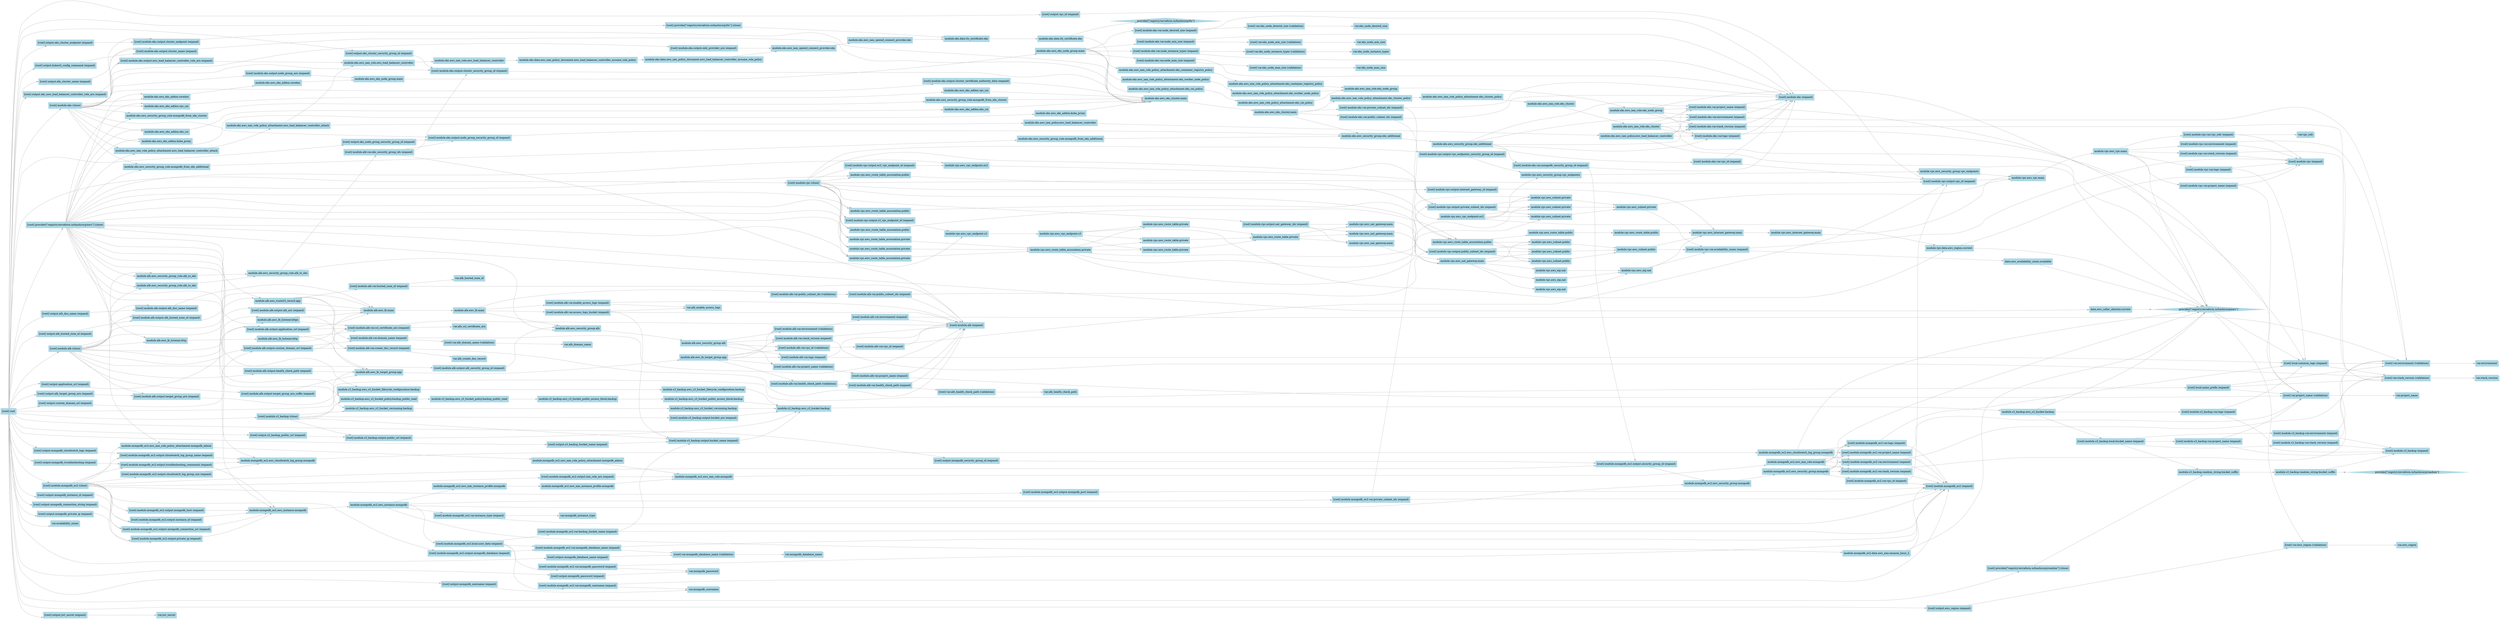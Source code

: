 digraph {
    rankdir = "LR";
    node [shape = "box", style = "filled", color = "lightblue"];
    edge [color = "darkgray"];
	compound = "true"
	newrank = "true"
	subgraph "root" {
		"[root] data.aws_availability_zones.available (expand)" [label = "data.aws_availability_zones.available", shape = "box"]
		"[root] data.aws_caller_identity.current (expand)" [label = "data.aws_caller_identity.current", shape = "box"]
		"[root] module.alb.aws_lb.main" [label = "module.alb.aws_lb.main", shape = "box"]
		"[root] module.alb.aws_lb.main (expand)" [label = "module.alb.aws_lb.main", shape = "box"]
		"[root] module.alb.aws_lb_listener.http" [label = "module.alb.aws_lb_listener.http", shape = "box"]
		"[root] module.alb.aws_lb_listener.http (expand)" [label = "module.alb.aws_lb_listener.http", shape = "box"]
		"[root] module.alb.aws_lb_listener.https (expand)" [label = "module.alb.aws_lb_listener.https", shape = "box"]
		"[root] module.alb.aws_lb_target_group.app" [label = "module.alb.aws_lb_target_group.app", shape = "box"]
		"[root] module.alb.aws_lb_target_group.app (expand)" [label = "module.alb.aws_lb_target_group.app", shape = "box"]
		"[root] module.alb.aws_route53_record.app (expand)" [label = "module.alb.aws_route53_record.app", shape = "box"]
		"[root] module.alb.aws_security_group.alb" [label = "module.alb.aws_security_group.alb", shape = "box"]
		"[root] module.alb.aws_security_group.alb (expand)" [label = "module.alb.aws_security_group.alb", shape = "box"]
		"[root] module.alb.aws_security_group_rule.alb_to_eks (expand)" [label = "module.alb.aws_security_group_rule.alb_to_eks", shape = "box"]
		"[root] module.alb.aws_security_group_rule.alb_to_eks[0]" [label = "module.alb.aws_security_group_rule.alb_to_eks", shape = "box"]
		"[root] module.alb.aws_security_group_rule.alb_to_eks[1]" [label = "module.alb.aws_security_group_rule.alb_to_eks", shape = "box"]
		"[root] module.eks.aws_eks_addon.coredns" [label = "module.eks.aws_eks_addon.coredns", shape = "box"]
		"[root] module.eks.aws_eks_addon.coredns (expand)" [label = "module.eks.aws_eks_addon.coredns", shape = "box"]
		"[root] module.eks.aws_eks_addon.ebs_csi" [label = "module.eks.aws_eks_addon.ebs_csi", shape = "box"]
		"[root] module.eks.aws_eks_addon.ebs_csi (expand)" [label = "module.eks.aws_eks_addon.ebs_csi", shape = "box"]
		"[root] module.eks.aws_eks_addon.kube_proxy" [label = "module.eks.aws_eks_addon.kube_proxy", shape = "box"]
		"[root] module.eks.aws_eks_addon.kube_proxy (expand)" [label = "module.eks.aws_eks_addon.kube_proxy", shape = "box"]
		"[root] module.eks.aws_eks_addon.vpc_cni" [label = "module.eks.aws_eks_addon.vpc_cni", shape = "box"]
		"[root] module.eks.aws_eks_addon.vpc_cni (expand)" [label = "module.eks.aws_eks_addon.vpc_cni", shape = "box"]
		"[root] module.eks.aws_eks_cluster.main" [label = "module.eks.aws_eks_cluster.main", shape = "box"]
		"[root] module.eks.aws_eks_cluster.main (expand)" [label = "module.eks.aws_eks_cluster.main", shape = "box"]
		"[root] module.eks.aws_eks_node_group.main" [label = "module.eks.aws_eks_node_group.main", shape = "box"]
		"[root] module.eks.aws_eks_node_group.main (expand)" [label = "module.eks.aws_eks_node_group.main", shape = "box"]
		"[root] module.eks.aws_iam_openid_connect_provider.eks" [label = "module.eks.aws_iam_openid_connect_provider.eks", shape = "box"]
		"[root] module.eks.aws_iam_openid_connect_provider.eks (expand)" [label = "module.eks.aws_iam_openid_connect_provider.eks", shape = "box"]
		"[root] module.eks.aws_iam_policy.aws_load_balancer_controller" [label = "module.eks.aws_iam_policy.aws_load_balancer_controller", shape = "box"]
		"[root] module.eks.aws_iam_policy.aws_load_balancer_controller (expand)" [label = "module.eks.aws_iam_policy.aws_load_balancer_controller", shape = "box"]
		"[root] module.eks.aws_iam_role.aws_load_balancer_controller" [label = "module.eks.aws_iam_role.aws_load_balancer_controller", shape = "box"]
		"[root] module.eks.aws_iam_role.aws_load_balancer_controller (expand)" [label = "module.eks.aws_iam_role.aws_load_balancer_controller", shape = "box"]
		"[root] module.eks.aws_iam_role.eks_cluster" [label = "module.eks.aws_iam_role.eks_cluster", shape = "box"]
		"[root] module.eks.aws_iam_role.eks_cluster (expand)" [label = "module.eks.aws_iam_role.eks_cluster", shape = "box"]
		"[root] module.eks.aws_iam_role.eks_node_group" [label = "module.eks.aws_iam_role.eks_node_group", shape = "box"]
		"[root] module.eks.aws_iam_role.eks_node_group (expand)" [label = "module.eks.aws_iam_role.eks_node_group", shape = "box"]
		"[root] module.eks.aws_iam_role_policy_attachment.aws_load_balancer_controller_attach" [label = "module.eks.aws_iam_role_policy_attachment.aws_load_balancer_controller_attach", shape = "box"]
		"[root] module.eks.aws_iam_role_policy_attachment.aws_load_balancer_controller_attach (expand)" [label = "module.eks.aws_iam_role_policy_attachment.aws_load_balancer_controller_attach", shape = "box"]
		"[root] module.eks.aws_iam_role_policy_attachment.eks_cluster_policy" [label = "module.eks.aws_iam_role_policy_attachment.eks_cluster_policy", shape = "box"]
		"[root] module.eks.aws_iam_role_policy_attachment.eks_cluster_policy (expand)" [label = "module.eks.aws_iam_role_policy_attachment.eks_cluster_policy", shape = "box"]
		"[root] module.eks.aws_iam_role_policy_attachment.eks_cni_policy" [label = "module.eks.aws_iam_role_policy_attachment.eks_cni_policy", shape = "box"]
		"[root] module.eks.aws_iam_role_policy_attachment.eks_cni_policy (expand)" [label = "module.eks.aws_iam_role_policy_attachment.eks_cni_policy", shape = "box"]
		"[root] module.eks.aws_iam_role_policy_attachment.eks_container_registry_policy" [label = "module.eks.aws_iam_role_policy_attachment.eks_container_registry_policy", shape = "box"]
		"[root] module.eks.aws_iam_role_policy_attachment.eks_container_registry_policy (expand)" [label = "module.eks.aws_iam_role_policy_attachment.eks_container_registry_policy", shape = "box"]
		"[root] module.eks.aws_iam_role_policy_attachment.eks_worker_node_policy" [label = "module.eks.aws_iam_role_policy_attachment.eks_worker_node_policy", shape = "box"]
		"[root] module.eks.aws_iam_role_policy_attachment.eks_worker_node_policy (expand)" [label = "module.eks.aws_iam_role_policy_attachment.eks_worker_node_policy", shape = "box"]
		"[root] module.eks.aws_security_group.eks_additional" [label = "module.eks.aws_security_group.eks_additional", shape = "box"]
		"[root] module.eks.aws_security_group.eks_additional (expand)" [label = "module.eks.aws_security_group.eks_additional", shape = "box"]
		"[root] module.eks.aws_security_group_rule.mongodb_from_eks_additional" [label = "module.eks.aws_security_group_rule.mongodb_from_eks_additional", shape = "box"]
		"[root] module.eks.aws_security_group_rule.mongodb_from_eks_additional (expand)" [label = "module.eks.aws_security_group_rule.mongodb_from_eks_additional", shape = "box"]
		"[root] module.eks.aws_security_group_rule.mongodb_from_eks_cluster" [label = "module.eks.aws_security_group_rule.mongodb_from_eks_cluster", shape = "box"]
		"[root] module.eks.aws_security_group_rule.mongodb_from_eks_cluster (expand)" [label = "module.eks.aws_security_group_rule.mongodb_from_eks_cluster", shape = "box"]
		"[root] module.eks.data.aws_iam_policy_document.aws_load_balancer_controller_assume_role_policy" [label = "module.eks.data.aws_iam_policy_document.aws_load_balancer_controller_assume_role_policy", shape = "box"]
		"[root] module.eks.data.aws_iam_policy_document.aws_load_balancer_controller_assume_role_policy (expand)" [label = "module.eks.data.aws_iam_policy_document.aws_load_balancer_controller_assume_role_policy", shape = "box"]
		"[root] module.eks.data.tls_certificate.eks" [label = "module.eks.data.tls_certificate.eks", shape = "box"]
		"[root] module.eks.data.tls_certificate.eks (expand)" [label = "module.eks.data.tls_certificate.eks", shape = "box"]
		"[root] module.mongodb_ec2.aws_cloudwatch_log_group.mongodb" [label = "module.mongodb_ec2.aws_cloudwatch_log_group.mongodb", shape = "box"]
		"[root] module.mongodb_ec2.aws_cloudwatch_log_group.mongodb (expand)" [label = "module.mongodb_ec2.aws_cloudwatch_log_group.mongodb", shape = "box"]
		"[root] module.mongodb_ec2.aws_iam_instance_profile.mongodb" [label = "module.mongodb_ec2.aws_iam_instance_profile.mongodb", shape = "box"]
		"[root] module.mongodb_ec2.aws_iam_instance_profile.mongodb (expand)" [label = "module.mongodb_ec2.aws_iam_instance_profile.mongodb", shape = "box"]
		"[root] module.mongodb_ec2.aws_iam_role.mongodb" [label = "module.mongodb_ec2.aws_iam_role.mongodb", shape = "box"]
		"[root] module.mongodb_ec2.aws_iam_role.mongodb (expand)" [label = "module.mongodb_ec2.aws_iam_role.mongodb", shape = "box"]
		"[root] module.mongodb_ec2.aws_iam_role_policy_attachment.mongodb_admin" [label = "module.mongodb_ec2.aws_iam_role_policy_attachment.mongodb_admin", shape = "box"]
		"[root] module.mongodb_ec2.aws_iam_role_policy_attachment.mongodb_admin (expand)" [label = "module.mongodb_ec2.aws_iam_role_policy_attachment.mongodb_admin", shape = "box"]
		"[root] module.mongodb_ec2.aws_instance.mongodb" [label = "module.mongodb_ec2.aws_instance.mongodb", shape = "box"]
		"[root] module.mongodb_ec2.aws_instance.mongodb (expand)" [label = "module.mongodb_ec2.aws_instance.mongodb", shape = "box"]
		"[root] module.mongodb_ec2.aws_security_group.mongodb" [label = "module.mongodb_ec2.aws_security_group.mongodb", shape = "box"]
		"[root] module.mongodb_ec2.aws_security_group.mongodb (expand)" [label = "module.mongodb_ec2.aws_security_group.mongodb", shape = "box"]
		"[root] module.mongodb_ec2.data.aws_ami.amazon_linux_2 (expand)" [label = "module.mongodb_ec2.data.aws_ami.amazon_linux_2", shape = "box"]
		"[root] module.s3_backup.aws_s3_bucket.backup" [label = "module.s3_backup.aws_s3_bucket.backup", shape = "box"]
		"[root] module.s3_backup.aws_s3_bucket.backup (expand)" [label = "module.s3_backup.aws_s3_bucket.backup", shape = "box"]
		"[root] module.s3_backup.aws_s3_bucket_lifecycle_configuration.backup" [label = "module.s3_backup.aws_s3_bucket_lifecycle_configuration.backup", shape = "box"]
		"[root] module.s3_backup.aws_s3_bucket_lifecycle_configuration.backup (expand)" [label = "module.s3_backup.aws_s3_bucket_lifecycle_configuration.backup", shape = "box"]
		"[root] module.s3_backup.aws_s3_bucket_policy.backup_public_read" [label = "module.s3_backup.aws_s3_bucket_policy.backup_public_read", shape = "box"]
		"[root] module.s3_backup.aws_s3_bucket_policy.backup_public_read (expand)" [label = "module.s3_backup.aws_s3_bucket_policy.backup_public_read", shape = "box"]
		"[root] module.s3_backup.aws_s3_bucket_public_access_block.backup" [label = "module.s3_backup.aws_s3_bucket_public_access_block.backup", shape = "box"]
		"[root] module.s3_backup.aws_s3_bucket_public_access_block.backup (expand)" [label = "module.s3_backup.aws_s3_bucket_public_access_block.backup", shape = "box"]
		"[root] module.s3_backup.aws_s3_bucket_versioning.backup" [label = "module.s3_backup.aws_s3_bucket_versioning.backup", shape = "box"]
		"[root] module.s3_backup.aws_s3_bucket_versioning.backup (expand)" [label = "module.s3_backup.aws_s3_bucket_versioning.backup", shape = "box"]
		"[root] module.s3_backup.random_string.bucket_suffix" [label = "module.s3_backup.random_string.bucket_suffix", shape = "box"]
		"[root] module.s3_backup.random_string.bucket_suffix (expand)" [label = "module.s3_backup.random_string.bucket_suffix", shape = "box"]
		"[root] module.vpc.aws_eip.nat (expand)" [label = "module.vpc.aws_eip.nat", shape = "box"]
		"[root] module.vpc.aws_eip.nat[0]" [label = "module.vpc.aws_eip.nat", shape = "box"]
		"[root] module.vpc.aws_eip.nat[1]" [label = "module.vpc.aws_eip.nat", shape = "box"]
		"[root] module.vpc.aws_eip.nat[2]" [label = "module.vpc.aws_eip.nat", shape = "box"]
		"[root] module.vpc.aws_internet_gateway.main" [label = "module.vpc.aws_internet_gateway.main", shape = "box"]
		"[root] module.vpc.aws_internet_gateway.main (expand)" [label = "module.vpc.aws_internet_gateway.main", shape = "box"]
		"[root] module.vpc.aws_nat_gateway.main (expand)" [label = "module.vpc.aws_nat_gateway.main", shape = "box"]
		"[root] module.vpc.aws_nat_gateway.main[0]" [label = "module.vpc.aws_nat_gateway.main", shape = "box"]
		"[root] module.vpc.aws_nat_gateway.main[1]" [label = "module.vpc.aws_nat_gateway.main", shape = "box"]
		"[root] module.vpc.aws_nat_gateway.main[2]" [label = "module.vpc.aws_nat_gateway.main", shape = "box"]
		"[root] module.vpc.aws_route_table.private (expand)" [label = "module.vpc.aws_route_table.private", shape = "box"]
		"[root] module.vpc.aws_route_table.private[0]" [label = "module.vpc.aws_route_table.private", shape = "box"]
		"[root] module.vpc.aws_route_table.private[1]" [label = "module.vpc.aws_route_table.private", shape = "box"]
		"[root] module.vpc.aws_route_table.private[2]" [label = "module.vpc.aws_route_table.private", shape = "box"]
		"[root] module.vpc.aws_route_table.public" [label = "module.vpc.aws_route_table.public", shape = "box"]
		"[root] module.vpc.aws_route_table.public (expand)" [label = "module.vpc.aws_route_table.public", shape = "box"]
		"[root] module.vpc.aws_route_table_association.private (expand)" [label = "module.vpc.aws_route_table_association.private", shape = "box"]
		"[root] module.vpc.aws_route_table_association.private[0]" [label = "module.vpc.aws_route_table_association.private", shape = "box"]
		"[root] module.vpc.aws_route_table_association.private[1]" [label = "module.vpc.aws_route_table_association.private", shape = "box"]
		"[root] module.vpc.aws_route_table_association.private[2]" [label = "module.vpc.aws_route_table_association.private", shape = "box"]
		"[root] module.vpc.aws_route_table_association.public (expand)" [label = "module.vpc.aws_route_table_association.public", shape = "box"]
		"[root] module.vpc.aws_route_table_association.public[0]" [label = "module.vpc.aws_route_table_association.public", shape = "box"]
		"[root] module.vpc.aws_route_table_association.public[1]" [label = "module.vpc.aws_route_table_association.public", shape = "box"]
		"[root] module.vpc.aws_route_table_association.public[2]" [label = "module.vpc.aws_route_table_association.public", shape = "box"]
		"[root] module.vpc.aws_security_group.vpc_endpoints" [label = "module.vpc.aws_security_group.vpc_endpoints", shape = "box"]
		"[root] module.vpc.aws_security_group.vpc_endpoints (expand)" [label = "module.vpc.aws_security_group.vpc_endpoints", shape = "box"]
		"[root] module.vpc.aws_subnet.private (expand)" [label = "module.vpc.aws_subnet.private", shape = "box"]
		"[root] module.vpc.aws_subnet.private[0]" [label = "module.vpc.aws_subnet.private", shape = "box"]
		"[root] module.vpc.aws_subnet.private[1]" [label = "module.vpc.aws_subnet.private", shape = "box"]
		"[root] module.vpc.aws_subnet.private[2]" [label = "module.vpc.aws_subnet.private", shape = "box"]
		"[root] module.vpc.aws_subnet.public (expand)" [label = "module.vpc.aws_subnet.public", shape = "box"]
		"[root] module.vpc.aws_subnet.public[0]" [label = "module.vpc.aws_subnet.public", shape = "box"]
		"[root] module.vpc.aws_subnet.public[1]" [label = "module.vpc.aws_subnet.public", shape = "box"]
		"[root] module.vpc.aws_subnet.public[2]" [label = "module.vpc.aws_subnet.public", shape = "box"]
		"[root] module.vpc.aws_vpc.main" [label = "module.vpc.aws_vpc.main", shape = "box"]
		"[root] module.vpc.aws_vpc.main (expand)" [label = "module.vpc.aws_vpc.main", shape = "box"]
		"[root] module.vpc.aws_vpc_endpoint.ec2" [label = "module.vpc.aws_vpc_endpoint.ec2", shape = "box"]
		"[root] module.vpc.aws_vpc_endpoint.ec2 (expand)" [label = "module.vpc.aws_vpc_endpoint.ec2", shape = "box"]
		"[root] module.vpc.aws_vpc_endpoint.s3" [label = "module.vpc.aws_vpc_endpoint.s3", shape = "box"]
		"[root] module.vpc.aws_vpc_endpoint.s3 (expand)" [label = "module.vpc.aws_vpc_endpoint.s3", shape = "box"]
		"[root] module.vpc.data.aws_region.current (expand)" [label = "module.vpc.data.aws_region.current", shape = "box"]
		"[root] provider[\"registry.terraform.io/hashicorp/aws\"]" [label = "provider[\"registry.terraform.io/hashicorp/aws\"]", shape = "diamond"]
		"[root] provider[\"registry.terraform.io/hashicorp/random\"]" [label = "provider[\"registry.terraform.io/hashicorp/random\"]", shape = "diamond"]
		"[root] provider[\"registry.terraform.io/hashicorp/tls\"]" [label = "provider[\"registry.terraform.io/hashicorp/tls\"]", shape = "diamond"]
		"[root] var.alb_create_dns_record" [label = "var.alb_create_dns_record", shape = "note"]
		"[root] var.alb_domain_name" [label = "var.alb_domain_name", shape = "note"]
		"[root] var.alb_enable_access_logs" [label = "var.alb_enable_access_logs", shape = "note"]
		"[root] var.alb_health_check_path" [label = "var.alb_health_check_path", shape = "note"]
		"[root] var.alb_hosted_zone_id" [label = "var.alb_hosted_zone_id", shape = "note"]
		"[root] var.alb_ssl_certificate_arn" [label = "var.alb_ssl_certificate_arn", shape = "note"]
		"[root] var.availability_zones" [label = "var.availability_zones", shape = "note"]
		"[root] var.aws_region" [label = "var.aws_region", shape = "note"]
		"[root] var.eks_node_desired_size" [label = "var.eks_node_desired_size", shape = "note"]
		"[root] var.eks_node_instance_types" [label = "var.eks_node_instance_types", shape = "note"]
		"[root] var.eks_node_max_size" [label = "var.eks_node_max_size", shape = "note"]
		"[root] var.eks_node_min_size" [label = "var.eks_node_min_size", shape = "note"]
		"[root] var.environment" [label = "var.environment", shape = "note"]
		"[root] var.jwt_secret" [label = "var.jwt_secret", shape = "note"]
		"[root] var.mongodb_database_name" [label = "var.mongodb_database_name", shape = "note"]
		"[root] var.mongodb_instance_type" [label = "var.mongodb_instance_type", shape = "note"]
		"[root] var.mongodb_password" [label = "var.mongodb_password", shape = "note"]
		"[root] var.mongodb_username" [label = "var.mongodb_username", shape = "note"]
		"[root] var.project_name" [label = "var.project_name", shape = "note"]
		"[root] var.stack_version" [label = "var.stack_version", shape = "note"]
		"[root] var.vpc_cidr" [label = "var.vpc_cidr", shape = "note"]
		"[root] data.aws_availability_zones.available (expand)" -> "[root] provider[\"registry.terraform.io/hashicorp/aws\"]"
		"[root] data.aws_caller_identity.current (expand)" -> "[root] provider[\"registry.terraform.io/hashicorp/aws\"]"
		"[root] local.common_tags (expand)" -> "[root] var.environment (validation)"
		"[root] local.common_tags (expand)" -> "[root] var.stack_version (validation)"
		"[root] local.name_prefix (expand)" -> "[root] var.environment (validation)"
		"[root] local.name_prefix (expand)" -> "[root] var.project_name (validation)"
		"[root] local.name_prefix (expand)" -> "[root] var.stack_version (validation)"
		"[root] module.alb (close)" -> "[root] module.alb.aws_lb_listener.http"
		"[root] module.alb (close)" -> "[root] module.alb.aws_lb_listener.https (expand)"
		"[root] module.alb (close)" -> "[root] module.alb.aws_route53_record.app (expand)"
		"[root] module.alb (close)" -> "[root] module.alb.aws_security_group_rule.alb_to_eks[0]"
		"[root] module.alb (close)" -> "[root] module.alb.aws_security_group_rule.alb_to_eks[1]"
		"[root] module.alb (close)" -> "[root] module.alb.output.alb_arn (expand)"
		"[root] module.alb (close)" -> "[root] module.alb.output.alb_dns_name (expand)"
		"[root] module.alb (close)" -> "[root] module.alb.output.alb_hosted_zone_id (expand)"
		"[root] module.alb (close)" -> "[root] module.alb.output.alb_security_group_id (expand)"
		"[root] module.alb (close)" -> "[root] module.alb.output.application_url (expand)"
		"[root] module.alb (close)" -> "[root] module.alb.output.custom_domain_url (expand)"
		"[root] module.alb (close)" -> "[root] module.alb.output.health_check_path (expand)"
		"[root] module.alb (close)" -> "[root] module.alb.output.target_group_arn (expand)"
		"[root] module.alb (close)" -> "[root] module.alb.output.target_group_arn_suffix (expand)"
		"[root] module.alb.aws_lb.main (expand)" -> "[root] module.alb.aws_security_group.alb"
		"[root] module.alb.aws_lb.main (expand)" -> "[root] module.alb.var.access_logs_bucket (expand)"
		"[root] module.alb.aws_lb.main (expand)" -> "[root] module.alb.var.enable_access_logs (expand)"
		"[root] module.alb.aws_lb.main (expand)" -> "[root] module.alb.var.public_subnet_ids (validation)"
		"[root] module.alb.aws_lb.main" -> "[root] module.alb.aws_lb.main (expand)"
		"[root] module.alb.aws_lb_listener.http (expand)" -> "[root] module.alb.aws_lb.main"
		"[root] module.alb.aws_lb_listener.http (expand)" -> "[root] module.alb.aws_lb_target_group.app"
		"[root] module.alb.aws_lb_listener.http (expand)" -> "[root] module.alb.var.ssl_certificate_arn (expand)"
		"[root] module.alb.aws_lb_listener.http" -> "[root] module.alb.aws_lb_listener.http (expand)"
		"[root] module.alb.aws_lb_listener.https (expand)" -> "[root] module.alb.aws_lb.main"
		"[root] module.alb.aws_lb_listener.https (expand)" -> "[root] module.alb.aws_lb_target_group.app"
		"[root] module.alb.aws_lb_listener.https (expand)" -> "[root] module.alb.var.ssl_certificate_arn (expand)"
		"[root] module.alb.aws_lb_target_group.app (expand)" -> "[root] module.alb.var.environment (validation)"
		"[root] module.alb.aws_lb_target_group.app (expand)" -> "[root] module.alb.var.health_check_path (validation)"
		"[root] module.alb.aws_lb_target_group.app (expand)" -> "[root] module.alb.var.project_name (validation)"
		"[root] module.alb.aws_lb_target_group.app (expand)" -> "[root] module.alb.var.stack_version (expand)"
		"[root] module.alb.aws_lb_target_group.app (expand)" -> "[root] module.alb.var.tags (expand)"
		"[root] module.alb.aws_lb_target_group.app (expand)" -> "[root] module.alb.var.vpc_id (validation)"
		"[root] module.alb.aws_lb_target_group.app" -> "[root] module.alb.aws_lb_target_group.app (expand)"
		"[root] module.alb.aws_route53_record.app (expand)" -> "[root] module.alb.aws_lb.main"
		"[root] module.alb.aws_route53_record.app (expand)" -> "[root] module.alb.var.create_dns_record (expand)"
		"[root] module.alb.aws_route53_record.app (expand)" -> "[root] module.alb.var.domain_name (expand)"
		"[root] module.alb.aws_route53_record.app (expand)" -> "[root] module.alb.var.hosted_zone_id (expand)"
		"[root] module.alb.aws_security_group.alb (expand)" -> "[root] module.alb.var.environment (validation)"
		"[root] module.alb.aws_security_group.alb (expand)" -> "[root] module.alb.var.project_name (validation)"
		"[root] module.alb.aws_security_group.alb (expand)" -> "[root] module.alb.var.stack_version (expand)"
		"[root] module.alb.aws_security_group.alb (expand)" -> "[root] module.alb.var.tags (expand)"
		"[root] module.alb.aws_security_group.alb (expand)" -> "[root] module.alb.var.vpc_id (validation)"
		"[root] module.alb.aws_security_group.alb" -> "[root] module.alb.aws_security_group.alb (expand)"
		"[root] module.alb.aws_security_group_rule.alb_to_eks (expand)" -> "[root] module.alb.aws_security_group.alb"
		"[root] module.alb.aws_security_group_rule.alb_to_eks (expand)" -> "[root] module.alb.var.eks_security_group_ids (expand)"
		"[root] module.alb.aws_security_group_rule.alb_to_eks[0]" -> "[root] module.alb.aws_security_group_rule.alb_to_eks (expand)"
		"[root] module.alb.aws_security_group_rule.alb_to_eks[1]" -> "[root] module.alb.aws_security_group_rule.alb_to_eks (expand)"
		"[root] module.alb.output.alb_arn (expand)" -> "[root] module.alb.aws_lb.main"
		"[root] module.alb.output.alb_dns_name (expand)" -> "[root] module.alb.aws_lb.main"
		"[root] module.alb.output.alb_hosted_zone_id (expand)" -> "[root] module.alb.aws_lb.main"
		"[root] module.alb.output.alb_security_group_id (expand)" -> "[root] module.alb.aws_security_group.alb"
		"[root] module.alb.output.application_url (expand)" -> "[root] module.alb.aws_lb.main"
		"[root] module.alb.output.application_url (expand)" -> "[root] module.alb.var.ssl_certificate_arn (expand)"
		"[root] module.alb.output.custom_domain_url (expand)" -> "[root] module.alb.var.create_dns_record (expand)"
		"[root] module.alb.output.custom_domain_url (expand)" -> "[root] module.alb.var.domain_name (expand)"
		"[root] module.alb.output.custom_domain_url (expand)" -> "[root] module.alb.var.ssl_certificate_arn (expand)"
		"[root] module.alb.output.health_check_path (expand)" -> "[root] module.alb.aws_lb_target_group.app"
		"[root] module.alb.output.target_group_arn (expand)" -> "[root] module.alb.aws_lb_target_group.app"
		"[root] module.alb.output.target_group_arn_suffix (expand)" -> "[root] module.alb.aws_lb_target_group.app"
		"[root] module.alb.var.access_logs_bucket (expand)" -> "[root] module.alb (expand)"
		"[root] module.alb.var.access_logs_bucket (expand)" -> "[root] module.s3_backup.output.bucket_name (expand)"
		"[root] module.alb.var.access_logs_bucket (expand)" -> "[root] var.alb_enable_access_logs"
		"[root] module.alb.var.create_dns_record (expand)" -> "[root] module.alb (expand)"
		"[root] module.alb.var.create_dns_record (expand)" -> "[root] var.alb_create_dns_record"
		"[root] module.alb.var.domain_name (expand)" -> "[root] module.alb (expand)"
		"[root] module.alb.var.domain_name (expand)" -> "[root] var.alb_domain_name (validation)"
		"[root] module.alb.var.eks_security_group_ids (expand)" -> "[root] module.alb (expand)"
		"[root] module.alb.var.eks_security_group_ids (expand)" -> "[root] module.eks.output.cluster_security_group_id (expand)"
		"[root] module.alb.var.eks_security_group_ids (expand)" -> "[root] module.eks.output.node_group_security_group_id (expand)"
		"[root] module.alb.var.enable_access_logs (expand)" -> "[root] module.alb (expand)"
		"[root] module.alb.var.enable_access_logs (expand)" -> "[root] var.alb_enable_access_logs"
		"[root] module.alb.var.environment (expand)" -> "[root] module.alb (expand)"
		"[root] module.alb.var.environment (expand)" -> "[root] var.environment (validation)"
		"[root] module.alb.var.environment (validation)" -> "[root] module.alb.var.environment (expand)"
		"[root] module.alb.var.health_check_path (expand)" -> "[root] module.alb (expand)"
		"[root] module.alb.var.health_check_path (expand)" -> "[root] var.alb_health_check_path (validation)"
		"[root] module.alb.var.health_check_path (validation)" -> "[root] module.alb.var.health_check_path (expand)"
		"[root] module.alb.var.hosted_zone_id (expand)" -> "[root] module.alb (expand)"
		"[root] module.alb.var.hosted_zone_id (expand)" -> "[root] var.alb_hosted_zone_id"
		"[root] module.alb.var.project_name (expand)" -> "[root] module.alb (expand)"
		"[root] module.alb.var.project_name (expand)" -> "[root] var.project_name (validation)"
		"[root] module.alb.var.project_name (validation)" -> "[root] module.alb.var.project_name (expand)"
		"[root] module.alb.var.public_subnet_ids (expand)" -> "[root] module.alb (expand)"
		"[root] module.alb.var.public_subnet_ids (expand)" -> "[root] module.vpc.output.public_subnet_ids (expand)"
		"[root] module.alb.var.public_subnet_ids (validation)" -> "[root] module.alb.var.public_subnet_ids (expand)"
		"[root] module.alb.var.ssl_certificate_arn (expand)" -> "[root] module.alb (expand)"
		"[root] module.alb.var.ssl_certificate_arn (expand)" -> "[root] var.alb_ssl_certificate_arn"
		"[root] module.alb.var.stack_version (expand)" -> "[root] module.alb (expand)"
		"[root] module.alb.var.stack_version (expand)" -> "[root] var.stack_version (validation)"
		"[root] module.alb.var.tags (expand)" -> "[root] local.common_tags (expand)"
		"[root] module.alb.var.tags (expand)" -> "[root] module.alb (expand)"
		"[root] module.alb.var.vpc_id (expand)" -> "[root] module.alb (expand)"
		"[root] module.alb.var.vpc_id (expand)" -> "[root] module.vpc.output.vpc_id (expand)"
		"[root] module.alb.var.vpc_id (validation)" -> "[root] module.alb.var.vpc_id (expand)"
		"[root] module.eks (close)" -> "[root] module.eks.aws_eks_addon.coredns"
		"[root] module.eks (close)" -> "[root] module.eks.aws_eks_addon.ebs_csi"
		"[root] module.eks (close)" -> "[root] module.eks.aws_eks_addon.kube_proxy"
		"[root] module.eks (close)" -> "[root] module.eks.aws_eks_addon.vpc_cni"
		"[root] module.eks (close)" -> "[root] module.eks.aws_iam_role_policy_attachment.aws_load_balancer_controller_attach"
		"[root] module.eks (close)" -> "[root] module.eks.aws_security_group_rule.mongodb_from_eks_additional"
		"[root] module.eks (close)" -> "[root] module.eks.aws_security_group_rule.mongodb_from_eks_cluster"
		"[root] module.eks (close)" -> "[root] module.eks.output.aws_load_balancer_controller_role_arn (expand)"
		"[root] module.eks (close)" -> "[root] module.eks.output.cluster_certificate_authority_data (expand)"
		"[root] module.eks (close)" -> "[root] module.eks.output.cluster_endpoint (expand)"
		"[root] module.eks (close)" -> "[root] module.eks.output.cluster_name (expand)"
		"[root] module.eks (close)" -> "[root] module.eks.output.cluster_security_group_id (expand)"
		"[root] module.eks (close)" -> "[root] module.eks.output.node_group_arn (expand)"
		"[root] module.eks (close)" -> "[root] module.eks.output.node_group_security_group_id (expand)"
		"[root] module.eks (close)" -> "[root] module.eks.output.oidc_provider_arn (expand)"
		"[root] module.eks.aws_eks_addon.coredns (expand)" -> "[root] module.eks.aws_eks_node_group.main"
		"[root] module.eks.aws_eks_addon.coredns" -> "[root] module.eks.aws_eks_addon.coredns (expand)"
		"[root] module.eks.aws_eks_addon.ebs_csi (expand)" -> "[root] module.eks.aws_eks_cluster.main"
		"[root] module.eks.aws_eks_addon.ebs_csi" -> "[root] module.eks.aws_eks_addon.ebs_csi (expand)"
		"[root] module.eks.aws_eks_addon.kube_proxy (expand)" -> "[root] module.eks.aws_eks_cluster.main"
		"[root] module.eks.aws_eks_addon.kube_proxy" -> "[root] module.eks.aws_eks_addon.kube_proxy (expand)"
		"[root] module.eks.aws_eks_addon.vpc_cni (expand)" -> "[root] module.eks.aws_eks_cluster.main"
		"[root] module.eks.aws_eks_addon.vpc_cni" -> "[root] module.eks.aws_eks_addon.vpc_cni (expand)"
		"[root] module.eks.aws_eks_cluster.main (expand)" -> "[root] module.eks.aws_iam_role_policy_attachment.eks_cluster_policy"
		"[root] module.eks.aws_eks_cluster.main (expand)" -> "[root] module.eks.aws_security_group.eks_additional"
		"[root] module.eks.aws_eks_cluster.main (expand)" -> "[root] module.eks.var.private_subnet_ids (expand)"
		"[root] module.eks.aws_eks_cluster.main (expand)" -> "[root] module.eks.var.public_subnet_ids (expand)"
		"[root] module.eks.aws_eks_cluster.main" -> "[root] module.eks.aws_eks_cluster.main (expand)"
		"[root] module.eks.aws_eks_node_group.main (expand)" -> "[root] module.eks.aws_eks_cluster.main"
		"[root] module.eks.aws_eks_node_group.main (expand)" -> "[root] module.eks.aws_iam_role_policy_attachment.eks_cni_policy"
		"[root] module.eks.aws_eks_node_group.main (expand)" -> "[root] module.eks.aws_iam_role_policy_attachment.eks_container_registry_policy"
		"[root] module.eks.aws_eks_node_group.main (expand)" -> "[root] module.eks.aws_iam_role_policy_attachment.eks_worker_node_policy"
		"[root] module.eks.aws_eks_node_group.main (expand)" -> "[root] module.eks.var.node_desired_size (expand)"
		"[root] module.eks.aws_eks_node_group.main (expand)" -> "[root] module.eks.var.node_instance_types (expand)"
		"[root] module.eks.aws_eks_node_group.main (expand)" -> "[root] module.eks.var.node_max_size (expand)"
		"[root] module.eks.aws_eks_node_group.main (expand)" -> "[root] module.eks.var.node_min_size (expand)"
		"[root] module.eks.aws_eks_node_group.main" -> "[root] module.eks.aws_eks_node_group.main (expand)"
		"[root] module.eks.aws_iam_openid_connect_provider.eks (expand)" -> "[root] module.eks.data.tls_certificate.eks"
		"[root] module.eks.aws_iam_openid_connect_provider.eks" -> "[root] module.eks.aws_iam_openid_connect_provider.eks (expand)"
		"[root] module.eks.aws_iam_policy.aws_load_balancer_controller (expand)" -> "[root] module.eks.var.environment (expand)"
		"[root] module.eks.aws_iam_policy.aws_load_balancer_controller (expand)" -> "[root] module.eks.var.project_name (expand)"
		"[root] module.eks.aws_iam_policy.aws_load_balancer_controller (expand)" -> "[root] module.eks.var.stack_version (expand)"
		"[root] module.eks.aws_iam_policy.aws_load_balancer_controller (expand)" -> "[root] module.eks.var.tags (expand)"
		"[root] module.eks.aws_iam_policy.aws_load_balancer_controller (expand)" -> "[root] provider[\"registry.terraform.io/hashicorp/aws\"]"
		"[root] module.eks.aws_iam_policy.aws_load_balancer_controller" -> "[root] module.eks.aws_iam_policy.aws_load_balancer_controller (expand)"
		"[root] module.eks.aws_iam_role.aws_load_balancer_controller (expand)" -> "[root] module.eks.data.aws_iam_policy_document.aws_load_balancer_controller_assume_role_policy"
		"[root] module.eks.aws_iam_role.aws_load_balancer_controller" -> "[root] module.eks.aws_iam_role.aws_load_balancer_controller (expand)"
		"[root] module.eks.aws_iam_role.eks_cluster (expand)" -> "[root] module.eks.var.environment (expand)"
		"[root] module.eks.aws_iam_role.eks_cluster (expand)" -> "[root] module.eks.var.project_name (expand)"
		"[root] module.eks.aws_iam_role.eks_cluster (expand)" -> "[root] module.eks.var.stack_version (expand)"
		"[root] module.eks.aws_iam_role.eks_cluster (expand)" -> "[root] module.eks.var.tags (expand)"
		"[root] module.eks.aws_iam_role.eks_cluster (expand)" -> "[root] provider[\"registry.terraform.io/hashicorp/aws\"]"
		"[root] module.eks.aws_iam_role.eks_cluster" -> "[root] module.eks.aws_iam_role.eks_cluster (expand)"
		"[root] module.eks.aws_iam_role.eks_node_group (expand)" -> "[root] module.eks.var.environment (expand)"
		"[root] module.eks.aws_iam_role.eks_node_group (expand)" -> "[root] module.eks.var.project_name (expand)"
		"[root] module.eks.aws_iam_role.eks_node_group (expand)" -> "[root] module.eks.var.stack_version (expand)"
		"[root] module.eks.aws_iam_role.eks_node_group (expand)" -> "[root] module.eks.var.tags (expand)"
		"[root] module.eks.aws_iam_role.eks_node_group (expand)" -> "[root] provider[\"registry.terraform.io/hashicorp/aws\"]"
		"[root] module.eks.aws_iam_role.eks_node_group" -> "[root] module.eks.aws_iam_role.eks_node_group (expand)"
		"[root] module.eks.aws_iam_role_policy_attachment.aws_load_balancer_controller_attach (expand)" -> "[root] module.eks.aws_iam_policy.aws_load_balancer_controller"
		"[root] module.eks.aws_iam_role_policy_attachment.aws_load_balancer_controller_attach (expand)" -> "[root] module.eks.aws_iam_role.aws_load_balancer_controller"
		"[root] module.eks.aws_iam_role_policy_attachment.aws_load_balancer_controller_attach" -> "[root] module.eks.aws_iam_role_policy_attachment.aws_load_balancer_controller_attach (expand)"
		"[root] module.eks.aws_iam_role_policy_attachment.eks_cluster_policy (expand)" -> "[root] module.eks.aws_iam_role.eks_cluster"
		"[root] module.eks.aws_iam_role_policy_attachment.eks_cluster_policy" -> "[root] module.eks.aws_iam_role_policy_attachment.eks_cluster_policy (expand)"
		"[root] module.eks.aws_iam_role_policy_attachment.eks_cni_policy (expand)" -> "[root] module.eks.aws_iam_role.eks_node_group"
		"[root] module.eks.aws_iam_role_policy_attachment.eks_cni_policy" -> "[root] module.eks.aws_iam_role_policy_attachment.eks_cni_policy (expand)"
		"[root] module.eks.aws_iam_role_policy_attachment.eks_container_registry_policy (expand)" -> "[root] module.eks.aws_iam_role.eks_node_group"
		"[root] module.eks.aws_iam_role_policy_attachment.eks_container_registry_policy" -> "[root] module.eks.aws_iam_role_policy_attachment.eks_container_registry_policy (expand)"
		"[root] module.eks.aws_iam_role_policy_attachment.eks_worker_node_policy (expand)" -> "[root] module.eks.aws_iam_role.eks_node_group"
		"[root] module.eks.aws_iam_role_policy_attachment.eks_worker_node_policy" -> "[root] module.eks.aws_iam_role_policy_attachment.eks_worker_node_policy (expand)"
		"[root] module.eks.aws_security_group.eks_additional (expand)" -> "[root] module.eks.var.environment (expand)"
		"[root] module.eks.aws_security_group.eks_additional (expand)" -> "[root] module.eks.var.mongodb_security_group_id (expand)"
		"[root] module.eks.aws_security_group.eks_additional (expand)" -> "[root] module.eks.var.project_name (expand)"
		"[root] module.eks.aws_security_group.eks_additional (expand)" -> "[root] module.eks.var.stack_version (expand)"
		"[root] module.eks.aws_security_group.eks_additional (expand)" -> "[root] module.eks.var.tags (expand)"
		"[root] module.eks.aws_security_group.eks_additional (expand)" -> "[root] module.eks.var.vpc_id (expand)"
		"[root] module.eks.aws_security_group.eks_additional" -> "[root] module.eks.aws_security_group.eks_additional (expand)"
		"[root] module.eks.aws_security_group_rule.mongodb_from_eks_additional (expand)" -> "[root] module.eks.aws_security_group.eks_additional"
		"[root] module.eks.aws_security_group_rule.mongodb_from_eks_additional" -> "[root] module.eks.aws_security_group_rule.mongodb_from_eks_additional (expand)"
		"[root] module.eks.aws_security_group_rule.mongodb_from_eks_cluster (expand)" -> "[root] module.eks.aws_eks_cluster.main"
		"[root] module.eks.aws_security_group_rule.mongodb_from_eks_cluster" -> "[root] module.eks.aws_security_group_rule.mongodb_from_eks_cluster (expand)"
		"[root] module.eks.data.aws_iam_policy_document.aws_load_balancer_controller_assume_role_policy (expand)" -> "[root] module.eks.aws_iam_openid_connect_provider.eks"
		"[root] module.eks.data.aws_iam_policy_document.aws_load_balancer_controller_assume_role_policy" -> "[root] module.eks.data.aws_iam_policy_document.aws_load_balancer_controller_assume_role_policy (expand)"
		"[root] module.eks.data.tls_certificate.eks (expand)" -> "[root] module.eks.aws_eks_cluster.main"
		"[root] module.eks.data.tls_certificate.eks (expand)" -> "[root] provider[\"registry.terraform.io/hashicorp/tls\"]"
		"[root] module.eks.data.tls_certificate.eks" -> "[root] module.eks.data.tls_certificate.eks (expand)"
		"[root] module.eks.output.aws_load_balancer_controller_role_arn (expand)" -> "[root] module.eks.aws_iam_role.aws_load_balancer_controller"
		"[root] module.eks.output.cluster_certificate_authority_data (expand)" -> "[root] module.eks.aws_eks_cluster.main"
		"[root] module.eks.output.cluster_endpoint (expand)" -> "[root] module.eks.aws_eks_cluster.main"
		"[root] module.eks.output.cluster_name (expand)" -> "[root] module.eks.aws_eks_cluster.main"
		"[root] module.eks.output.cluster_security_group_id (expand)" -> "[root] module.eks.aws_eks_cluster.main"
		"[root] module.eks.output.node_group_arn (expand)" -> "[root] module.eks.aws_eks_node_group.main"
		"[root] module.eks.output.node_group_security_group_id (expand)" -> "[root] module.eks.aws_security_group.eks_additional"
		"[root] module.eks.output.oidc_provider_arn (expand)" -> "[root] module.eks.aws_iam_openid_connect_provider.eks"
		"[root] module.eks.var.environment (expand)" -> "[root] module.eks (expand)"
		"[root] module.eks.var.environment (expand)" -> "[root] var.environment (validation)"
		"[root] module.eks.var.mongodb_security_group_id (expand)" -> "[root] module.eks (expand)"
		"[root] module.eks.var.mongodb_security_group_id (expand)" -> "[root] module.mongodb_ec2.output.security_group_id (expand)"
		"[root] module.eks.var.node_desired_size (expand)" -> "[root] module.eks (expand)"
		"[root] module.eks.var.node_desired_size (expand)" -> "[root] var.eks_node_desired_size (validation)"
		"[root] module.eks.var.node_instance_types (expand)" -> "[root] module.eks (expand)"
		"[root] module.eks.var.node_instance_types (expand)" -> "[root] var.eks_node_instance_types (validation)"
		"[root] module.eks.var.node_max_size (expand)" -> "[root] module.eks (expand)"
		"[root] module.eks.var.node_max_size (expand)" -> "[root] var.eks_node_max_size (validation)"
		"[root] module.eks.var.node_min_size (expand)" -> "[root] module.eks (expand)"
		"[root] module.eks.var.node_min_size (expand)" -> "[root] var.eks_node_min_size (validation)"
		"[root] module.eks.var.private_subnet_ids (expand)" -> "[root] module.eks (expand)"
		"[root] module.eks.var.private_subnet_ids (expand)" -> "[root] module.vpc.output.private_subnet_ids (expand)"
		"[root] module.eks.var.project_name (expand)" -> "[root] module.eks (expand)"
		"[root] module.eks.var.project_name (expand)" -> "[root] var.project_name (validation)"
		"[root] module.eks.var.public_subnet_ids (expand)" -> "[root] module.eks (expand)"
		"[root] module.eks.var.public_subnet_ids (expand)" -> "[root] module.vpc.output.public_subnet_ids (expand)"
		"[root] module.eks.var.stack_version (expand)" -> "[root] module.eks (expand)"
		"[root] module.eks.var.stack_version (expand)" -> "[root] var.stack_version (validation)"
		"[root] module.eks.var.tags (expand)" -> "[root] local.common_tags (expand)"
		"[root] module.eks.var.tags (expand)" -> "[root] module.eks (expand)"
		"[root] module.eks.var.vpc_id (expand)" -> "[root] module.eks (expand)"
		"[root] module.eks.var.vpc_id (expand)" -> "[root] module.vpc.output.vpc_id (expand)"
		"[root] module.mongodb_ec2 (close)" -> "[root] module.mongodb_ec2.aws_iam_role_policy_attachment.mongodb_admin"
		"[root] module.mongodb_ec2 (close)" -> "[root] module.mongodb_ec2.output.cloudwatch_log_group_arn (expand)"
		"[root] module.mongodb_ec2 (close)" -> "[root] module.mongodb_ec2.output.cloudwatch_log_group_name (expand)"
		"[root] module.mongodb_ec2 (close)" -> "[root] module.mongodb_ec2.output.iam_role_arn (expand)"
		"[root] module.mongodb_ec2 (close)" -> "[root] module.mongodb_ec2.output.instance_id (expand)"
		"[root] module.mongodb_ec2 (close)" -> "[root] module.mongodb_ec2.output.mongodb_connection_uri (expand)"
		"[root] module.mongodb_ec2 (close)" -> "[root] module.mongodb_ec2.output.mongodb_database (expand)"
		"[root] module.mongodb_ec2 (close)" -> "[root] module.mongodb_ec2.output.mongodb_host (expand)"
		"[root] module.mongodb_ec2 (close)" -> "[root] module.mongodb_ec2.output.mongodb_port (expand)"
		"[root] module.mongodb_ec2 (close)" -> "[root] module.mongodb_ec2.output.private_ip (expand)"
		"[root] module.mongodb_ec2 (close)" -> "[root] module.mongodb_ec2.output.security_group_id (expand)"
		"[root] module.mongodb_ec2 (close)" -> "[root] module.mongodb_ec2.output.troubleshooting_commands (expand)"
		"[root] module.mongodb_ec2.aws_cloudwatch_log_group.mongodb (expand)" -> "[root] module.mongodb_ec2.var.environment (expand)"
		"[root] module.mongodb_ec2.aws_cloudwatch_log_group.mongodb (expand)" -> "[root] module.mongodb_ec2.var.project_name (expand)"
		"[root] module.mongodb_ec2.aws_cloudwatch_log_group.mongodb (expand)" -> "[root] module.mongodb_ec2.var.stack_version (expand)"
		"[root] module.mongodb_ec2.aws_cloudwatch_log_group.mongodb (expand)" -> "[root] module.mongodb_ec2.var.tags (expand)"
		"[root] module.mongodb_ec2.aws_cloudwatch_log_group.mongodb (expand)" -> "[root] provider[\"registry.terraform.io/hashicorp/aws\"]"
		"[root] module.mongodb_ec2.aws_cloudwatch_log_group.mongodb" -> "[root] module.mongodb_ec2.aws_cloudwatch_log_group.mongodb (expand)"
		"[root] module.mongodb_ec2.aws_iam_instance_profile.mongodb (expand)" -> "[root] module.mongodb_ec2.aws_iam_role.mongodb"
		"[root] module.mongodb_ec2.aws_iam_instance_profile.mongodb" -> "[root] module.mongodb_ec2.aws_iam_instance_profile.mongodb (expand)"
		"[root] module.mongodb_ec2.aws_iam_role.mongodb (expand)" -> "[root] module.mongodb_ec2.var.environment (expand)"
		"[root] module.mongodb_ec2.aws_iam_role.mongodb (expand)" -> "[root] module.mongodb_ec2.var.project_name (expand)"
		"[root] module.mongodb_ec2.aws_iam_role.mongodb (expand)" -> "[root] module.mongodb_ec2.var.stack_version (expand)"
		"[root] module.mongodb_ec2.aws_iam_role.mongodb (expand)" -> "[root] module.mongodb_ec2.var.tags (expand)"
		"[root] module.mongodb_ec2.aws_iam_role.mongodb (expand)" -> "[root] provider[\"registry.terraform.io/hashicorp/aws\"]"
		"[root] module.mongodb_ec2.aws_iam_role.mongodb" -> "[root] module.mongodb_ec2.aws_iam_role.mongodb (expand)"
		"[root] module.mongodb_ec2.aws_iam_role_policy_attachment.mongodb_admin (expand)" -> "[root] module.mongodb_ec2.aws_iam_role.mongodb"
		"[root] module.mongodb_ec2.aws_iam_role_policy_attachment.mongodb_admin" -> "[root] module.mongodb_ec2.aws_iam_role_policy_attachment.mongodb_admin (expand)"
		"[root] module.mongodb_ec2.aws_instance.mongodb (expand)" -> "[root] module.mongodb_ec2.aws_iam_instance_profile.mongodb"
		"[root] module.mongodb_ec2.aws_instance.mongodb (expand)" -> "[root] module.mongodb_ec2.aws_security_group.mongodb"
		"[root] module.mongodb_ec2.aws_instance.mongodb (expand)" -> "[root] module.mongodb_ec2.data.aws_ami.amazon_linux_2 (expand)"
		"[root] module.mongodb_ec2.aws_instance.mongodb (expand)" -> "[root] module.mongodb_ec2.local.user_data (expand)"
		"[root] module.mongodb_ec2.aws_instance.mongodb (expand)" -> "[root] module.mongodb_ec2.var.instance_type (expand)"
		"[root] module.mongodb_ec2.aws_instance.mongodb (expand)" -> "[root] module.mongodb_ec2.var.private_subnet_ids (expand)"
		"[root] module.mongodb_ec2.aws_instance.mongodb" -> "[root] module.mongodb_ec2.aws_instance.mongodb (expand)"
		"[root] module.mongodb_ec2.aws_security_group.mongodb (expand)" -> "[root] module.mongodb_ec2.var.environment (expand)"
		"[root] module.mongodb_ec2.aws_security_group.mongodb (expand)" -> "[root] module.mongodb_ec2.var.project_name (expand)"
		"[root] module.mongodb_ec2.aws_security_group.mongodb (expand)" -> "[root] module.mongodb_ec2.var.stack_version (expand)"
		"[root] module.mongodb_ec2.aws_security_group.mongodb (expand)" -> "[root] module.mongodb_ec2.var.tags (expand)"
		"[root] module.mongodb_ec2.aws_security_group.mongodb (expand)" -> "[root] module.mongodb_ec2.var.vpc_id (expand)"
		"[root] module.mongodb_ec2.aws_security_group.mongodb" -> "[root] module.mongodb_ec2.aws_security_group.mongodb (expand)"
		"[root] module.mongodb_ec2.data.aws_ami.amazon_linux_2 (expand)" -> "[root] module.mongodb_ec2 (expand)"
		"[root] module.mongodb_ec2.data.aws_ami.amazon_linux_2 (expand)" -> "[root] provider[\"registry.terraform.io/hashicorp/aws\"]"
		"[root] module.mongodb_ec2.local.user_data (expand)" -> "[root] module.mongodb_ec2.var.backup_bucket_name (expand)"
		"[root] module.mongodb_ec2.local.user_data (expand)" -> "[root] module.mongodb_ec2.var.mongodb_database_name (expand)"
		"[root] module.mongodb_ec2.local.user_data (expand)" -> "[root] module.mongodb_ec2.var.mongodb_password (expand)"
		"[root] module.mongodb_ec2.local.user_data (expand)" -> "[root] module.mongodb_ec2.var.mongodb_username (expand)"
		"[root] module.mongodb_ec2.output.cloudwatch_log_group_arn (expand)" -> "[root] module.mongodb_ec2.aws_cloudwatch_log_group.mongodb"
		"[root] module.mongodb_ec2.output.cloudwatch_log_group_name (expand)" -> "[root] module.mongodb_ec2.aws_cloudwatch_log_group.mongodb"
		"[root] module.mongodb_ec2.output.iam_role_arn (expand)" -> "[root] module.mongodb_ec2.aws_iam_role.mongodb"
		"[root] module.mongodb_ec2.output.instance_id (expand)" -> "[root] module.mongodb_ec2.aws_instance.mongodb"
		"[root] module.mongodb_ec2.output.mongodb_connection_uri (expand)" -> "[root] module.mongodb_ec2.aws_instance.mongodb"
		"[root] module.mongodb_ec2.output.mongodb_database (expand)" -> "[root] module.mongodb_ec2.var.mongodb_database_name (expand)"
		"[root] module.mongodb_ec2.output.mongodb_host (expand)" -> "[root] module.mongodb_ec2.aws_instance.mongodb"
		"[root] module.mongodb_ec2.output.mongodb_port (expand)" -> "[root] module.mongodb_ec2 (expand)"
		"[root] module.mongodb_ec2.output.private_ip (expand)" -> "[root] module.mongodb_ec2.aws_instance.mongodb"
		"[root] module.mongodb_ec2.output.security_group_id (expand)" -> "[root] module.mongodb_ec2.aws_security_group.mongodb"
		"[root] module.mongodb_ec2.output.troubleshooting_commands (expand)" -> "[root] module.mongodb_ec2.aws_cloudwatch_log_group.mongodb"
		"[root] module.mongodb_ec2.output.troubleshooting_commands (expand)" -> "[root] module.mongodb_ec2.aws_instance.mongodb"
		"[root] module.mongodb_ec2.var.backup_bucket_name (expand)" -> "[root] module.mongodb_ec2 (expand)"
		"[root] module.mongodb_ec2.var.backup_bucket_name (expand)" -> "[root] module.s3_backup.output.bucket_name (expand)"
		"[root] module.mongodb_ec2.var.environment (expand)" -> "[root] module.mongodb_ec2 (expand)"
		"[root] module.mongodb_ec2.var.environment (expand)" -> "[root] var.environment (validation)"
		"[root] module.mongodb_ec2.var.instance_type (expand)" -> "[root] module.mongodb_ec2 (expand)"
		"[root] module.mongodb_ec2.var.instance_type (expand)" -> "[root] var.mongodb_instance_type"
		"[root] module.mongodb_ec2.var.mongodb_database_name (expand)" -> "[root] module.mongodb_ec2 (expand)"
		"[root] module.mongodb_ec2.var.mongodb_database_name (expand)" -> "[root] var.mongodb_database_name (validation)"
		"[root] module.mongodb_ec2.var.mongodb_password (expand)" -> "[root] module.mongodb_ec2 (expand)"
		"[root] module.mongodb_ec2.var.mongodb_password (expand)" -> "[root] var.mongodb_password"
		"[root] module.mongodb_ec2.var.mongodb_username (expand)" -> "[root] module.mongodb_ec2 (expand)"
		"[root] module.mongodb_ec2.var.mongodb_username (expand)" -> "[root] var.mongodb_username"
		"[root] module.mongodb_ec2.var.private_subnet_ids (expand)" -> "[root] module.mongodb_ec2 (expand)"
		"[root] module.mongodb_ec2.var.private_subnet_ids (expand)" -> "[root] module.vpc.output.private_subnet_ids (expand)"
		"[root] module.mongodb_ec2.var.project_name (expand)" -> "[root] module.mongodb_ec2 (expand)"
		"[root] module.mongodb_ec2.var.project_name (expand)" -> "[root] var.project_name (validation)"
		"[root] module.mongodb_ec2.var.stack_version (expand)" -> "[root] module.mongodb_ec2 (expand)"
		"[root] module.mongodb_ec2.var.stack_version (expand)" -> "[root] var.stack_version (validation)"
		"[root] module.mongodb_ec2.var.tags (expand)" -> "[root] local.common_tags (expand)"
		"[root] module.mongodb_ec2.var.tags (expand)" -> "[root] module.mongodb_ec2 (expand)"
		"[root] module.mongodb_ec2.var.vpc_id (expand)" -> "[root] module.mongodb_ec2 (expand)"
		"[root] module.mongodb_ec2.var.vpc_id (expand)" -> "[root] module.vpc.output.vpc_id (expand)"
		"[root] module.s3_backup (close)" -> "[root] module.s3_backup.aws_s3_bucket_lifecycle_configuration.backup"
		"[root] module.s3_backup (close)" -> "[root] module.s3_backup.aws_s3_bucket_policy.backup_public_read"
		"[root] module.s3_backup (close)" -> "[root] module.s3_backup.aws_s3_bucket_versioning.backup"
		"[root] module.s3_backup (close)" -> "[root] module.s3_backup.output.bucket_arn (expand)"
		"[root] module.s3_backup (close)" -> "[root] module.s3_backup.output.bucket_name (expand)"
		"[root] module.s3_backup (close)" -> "[root] module.s3_backup.output.public_url (expand)"
		"[root] module.s3_backup.aws_s3_bucket.backup (expand)" -> "[root] module.s3_backup.local.bucket_name (expand)"
		"[root] module.s3_backup.aws_s3_bucket.backup (expand)" -> "[root] module.s3_backup.var.tags (expand)"
		"[root] module.s3_backup.aws_s3_bucket.backup (expand)" -> "[root] provider[\"registry.terraform.io/hashicorp/aws\"]"
		"[root] module.s3_backup.aws_s3_bucket.backup" -> "[root] module.s3_backup.aws_s3_bucket.backup (expand)"
		"[root] module.s3_backup.aws_s3_bucket_lifecycle_configuration.backup (expand)" -> "[root] module.s3_backup.aws_s3_bucket.backup"
		"[root] module.s3_backup.aws_s3_bucket_lifecycle_configuration.backup" -> "[root] module.s3_backup.aws_s3_bucket_lifecycle_configuration.backup (expand)"
		"[root] module.s3_backup.aws_s3_bucket_policy.backup_public_read (expand)" -> "[root] module.s3_backup.aws_s3_bucket_public_access_block.backup"
		"[root] module.s3_backup.aws_s3_bucket_policy.backup_public_read" -> "[root] module.s3_backup.aws_s3_bucket_policy.backup_public_read (expand)"
		"[root] module.s3_backup.aws_s3_bucket_public_access_block.backup (expand)" -> "[root] module.s3_backup.aws_s3_bucket.backup"
		"[root] module.s3_backup.aws_s3_bucket_public_access_block.backup" -> "[root] module.s3_backup.aws_s3_bucket_public_access_block.backup (expand)"
		"[root] module.s3_backup.aws_s3_bucket_versioning.backup (expand)" -> "[root] module.s3_backup.aws_s3_bucket.backup"
		"[root] module.s3_backup.aws_s3_bucket_versioning.backup" -> "[root] module.s3_backup.aws_s3_bucket_versioning.backup (expand)"
		"[root] module.s3_backup.local.bucket_name (expand)" -> "[root] module.s3_backup.random_string.bucket_suffix"
		"[root] module.s3_backup.local.bucket_name (expand)" -> "[root] module.s3_backup.var.environment (expand)"
		"[root] module.s3_backup.local.bucket_name (expand)" -> "[root] module.s3_backup.var.project_name (expand)"
		"[root] module.s3_backup.local.bucket_name (expand)" -> "[root] module.s3_backup.var.stack_version (expand)"
		"[root] module.s3_backup.output.bucket_arn (expand)" -> "[root] module.s3_backup.aws_s3_bucket.backup"
		"[root] module.s3_backup.output.bucket_name (expand)" -> "[root] module.s3_backup.aws_s3_bucket.backup"
		"[root] module.s3_backup.output.public_url (expand)" -> "[root] module.s3_backup.aws_s3_bucket.backup"
		"[root] module.s3_backup.random_string.bucket_suffix (expand)" -> "[root] module.s3_backup (expand)"
		"[root] module.s3_backup.random_string.bucket_suffix (expand)" -> "[root] provider[\"registry.terraform.io/hashicorp/random\"]"
		"[root] module.s3_backup.random_string.bucket_suffix" -> "[root] module.s3_backup.random_string.bucket_suffix (expand)"
		"[root] module.s3_backup.var.environment (expand)" -> "[root] module.s3_backup (expand)"
		"[root] module.s3_backup.var.environment (expand)" -> "[root] var.environment (validation)"
		"[root] module.s3_backup.var.project_name (expand)" -> "[root] module.s3_backup (expand)"
		"[root] module.s3_backup.var.project_name (expand)" -> "[root] var.project_name (validation)"
		"[root] module.s3_backup.var.stack_version (expand)" -> "[root] module.s3_backup (expand)"
		"[root] module.s3_backup.var.stack_version (expand)" -> "[root] var.stack_version (validation)"
		"[root] module.s3_backup.var.tags (expand)" -> "[root] local.common_tags (expand)"
		"[root] module.s3_backup.var.tags (expand)" -> "[root] module.s3_backup (expand)"
		"[root] module.vpc (close)" -> "[root] module.vpc.aws_route_table_association.private[0]"
		"[root] module.vpc (close)" -> "[root] module.vpc.aws_route_table_association.private[1]"
		"[root] module.vpc (close)" -> "[root] module.vpc.aws_route_table_association.private[2]"
		"[root] module.vpc (close)" -> "[root] module.vpc.aws_route_table_association.public[0]"
		"[root] module.vpc (close)" -> "[root] module.vpc.aws_route_table_association.public[1]"
		"[root] module.vpc (close)" -> "[root] module.vpc.aws_route_table_association.public[2]"
		"[root] module.vpc (close)" -> "[root] module.vpc.output.ec2_vpc_endpoint_id (expand)"
		"[root] module.vpc (close)" -> "[root] module.vpc.output.internet_gateway_id (expand)"
		"[root] module.vpc (close)" -> "[root] module.vpc.output.nat_gateway_ids (expand)"
		"[root] module.vpc (close)" -> "[root] module.vpc.output.private_subnet_ids (expand)"
		"[root] module.vpc (close)" -> "[root] module.vpc.output.public_subnet_ids (expand)"
		"[root] module.vpc (close)" -> "[root] module.vpc.output.s3_vpc_endpoint_id (expand)"
		"[root] module.vpc (close)" -> "[root] module.vpc.output.vpc_endpoints_security_group_id (expand)"
		"[root] module.vpc (close)" -> "[root] module.vpc.output.vpc_id (expand)"
		"[root] module.vpc.aws_eip.nat (expand)" -> "[root] module.vpc.aws_internet_gateway.main"
		"[root] module.vpc.aws_eip.nat (expand)" -> "[root] module.vpc.var.availability_zones (expand)"
		"[root] module.vpc.aws_eip.nat[0]" -> "[root] module.vpc.aws_eip.nat (expand)"
		"[root] module.vpc.aws_eip.nat[1]" -> "[root] module.vpc.aws_eip.nat (expand)"
		"[root] module.vpc.aws_eip.nat[2]" -> "[root] module.vpc.aws_eip.nat (expand)"
		"[root] module.vpc.aws_internet_gateway.main (expand)" -> "[root] module.vpc.aws_vpc.main"
		"[root] module.vpc.aws_internet_gateway.main" -> "[root] module.vpc.aws_internet_gateway.main (expand)"
		"[root] module.vpc.aws_nat_gateway.main (expand)" -> "[root] module.vpc.aws_eip.nat[0]"
		"[root] module.vpc.aws_nat_gateway.main (expand)" -> "[root] module.vpc.aws_eip.nat[1]"
		"[root] module.vpc.aws_nat_gateway.main (expand)" -> "[root] module.vpc.aws_eip.nat[2]"
		"[root] module.vpc.aws_nat_gateway.main (expand)" -> "[root] module.vpc.aws_subnet.public[0]"
		"[root] module.vpc.aws_nat_gateway.main (expand)" -> "[root] module.vpc.aws_subnet.public[1]"
		"[root] module.vpc.aws_nat_gateway.main (expand)" -> "[root] module.vpc.aws_subnet.public[2]"
		"[root] module.vpc.aws_nat_gateway.main[0]" -> "[root] module.vpc.aws_nat_gateway.main (expand)"
		"[root] module.vpc.aws_nat_gateway.main[1]" -> "[root] module.vpc.aws_nat_gateway.main (expand)"
		"[root] module.vpc.aws_nat_gateway.main[2]" -> "[root] module.vpc.aws_nat_gateway.main (expand)"
		"[root] module.vpc.aws_route_table.private (expand)" -> "[root] module.vpc.aws_nat_gateway.main[0]"
		"[root] module.vpc.aws_route_table.private (expand)" -> "[root] module.vpc.aws_nat_gateway.main[1]"
		"[root] module.vpc.aws_route_table.private (expand)" -> "[root] module.vpc.aws_nat_gateway.main[2]"
		"[root] module.vpc.aws_route_table.private[0]" -> "[root] module.vpc.aws_route_table.private (expand)"
		"[root] module.vpc.aws_route_table.private[1]" -> "[root] module.vpc.aws_route_table.private (expand)"
		"[root] module.vpc.aws_route_table.private[2]" -> "[root] module.vpc.aws_route_table.private (expand)"
		"[root] module.vpc.aws_route_table.public (expand)" -> "[root] module.vpc.aws_internet_gateway.main"
		"[root] module.vpc.aws_route_table.public" -> "[root] module.vpc.aws_route_table.public (expand)"
		"[root] module.vpc.aws_route_table_association.private (expand)" -> "[root] module.vpc.aws_route_table.private[0]"
		"[root] module.vpc.aws_route_table_association.private (expand)" -> "[root] module.vpc.aws_route_table.private[1]"
		"[root] module.vpc.aws_route_table_association.private (expand)" -> "[root] module.vpc.aws_route_table.private[2]"
		"[root] module.vpc.aws_route_table_association.private (expand)" -> "[root] module.vpc.aws_subnet.private[0]"
		"[root] module.vpc.aws_route_table_association.private (expand)" -> "[root] module.vpc.aws_subnet.private[1]"
		"[root] module.vpc.aws_route_table_association.private (expand)" -> "[root] module.vpc.aws_subnet.private[2]"
		"[root] module.vpc.aws_route_table_association.private[0]" -> "[root] module.vpc.aws_route_table_association.private (expand)"
		"[root] module.vpc.aws_route_table_association.private[1]" -> "[root] module.vpc.aws_route_table_association.private (expand)"
		"[root] module.vpc.aws_route_table_association.private[2]" -> "[root] module.vpc.aws_route_table_association.private (expand)"
		"[root] module.vpc.aws_route_table_association.public (expand)" -> "[root] module.vpc.aws_route_table.public"
		"[root] module.vpc.aws_route_table_association.public (expand)" -> "[root] module.vpc.aws_subnet.public[0]"
		"[root] module.vpc.aws_route_table_association.public (expand)" -> "[root] module.vpc.aws_subnet.public[1]"
		"[root] module.vpc.aws_route_table_association.public (expand)" -> "[root] module.vpc.aws_subnet.public[2]"
		"[root] module.vpc.aws_route_table_association.public[0]" -> "[root] module.vpc.aws_route_table_association.public (expand)"
		"[root] module.vpc.aws_route_table_association.public[1]" -> "[root] module.vpc.aws_route_table_association.public (expand)"
		"[root] module.vpc.aws_route_table_association.public[2]" -> "[root] module.vpc.aws_route_table_association.public (expand)"
		"[root] module.vpc.aws_security_group.vpc_endpoints (expand)" -> "[root] module.vpc.aws_vpc.main"
		"[root] module.vpc.aws_security_group.vpc_endpoints" -> "[root] module.vpc.aws_security_group.vpc_endpoints (expand)"
		"[root] module.vpc.aws_subnet.private (expand)" -> "[root] module.vpc.aws_vpc.main"
		"[root] module.vpc.aws_subnet.private (expand)" -> "[root] module.vpc.var.availability_zones (expand)"
		"[root] module.vpc.aws_subnet.private[0]" -> "[root] module.vpc.aws_subnet.private (expand)"
		"[root] module.vpc.aws_subnet.private[1]" -> "[root] module.vpc.aws_subnet.private (expand)"
		"[root] module.vpc.aws_subnet.private[2]" -> "[root] module.vpc.aws_subnet.private (expand)"
		"[root] module.vpc.aws_subnet.public (expand)" -> "[root] module.vpc.aws_internet_gateway.main"
		"[root] module.vpc.aws_subnet.public (expand)" -> "[root] module.vpc.var.availability_zones (expand)"
		"[root] module.vpc.aws_subnet.public[0]" -> "[root] module.vpc.aws_subnet.public (expand)"
		"[root] module.vpc.aws_subnet.public[1]" -> "[root] module.vpc.aws_subnet.public (expand)"
		"[root] module.vpc.aws_subnet.public[2]" -> "[root] module.vpc.aws_subnet.public (expand)"
		"[root] module.vpc.aws_vpc.main (expand)" -> "[root] module.vpc.var.environment (expand)"
		"[root] module.vpc.aws_vpc.main (expand)" -> "[root] module.vpc.var.project_name (expand)"
		"[root] module.vpc.aws_vpc.main (expand)" -> "[root] module.vpc.var.stack_version (expand)"
		"[root] module.vpc.aws_vpc.main (expand)" -> "[root] module.vpc.var.tags (expand)"
		"[root] module.vpc.aws_vpc.main (expand)" -> "[root] module.vpc.var.vpc_cidr (expand)"
		"[root] module.vpc.aws_vpc.main (expand)" -> "[root] provider[\"registry.terraform.io/hashicorp/aws\"]"
		"[root] module.vpc.aws_vpc.main" -> "[root] module.vpc.aws_vpc.main (expand)"
		"[root] module.vpc.aws_vpc_endpoint.ec2 (expand)" -> "[root] module.vpc.aws_security_group.vpc_endpoints"
		"[root] module.vpc.aws_vpc_endpoint.ec2 (expand)" -> "[root] module.vpc.aws_subnet.private[0]"
		"[root] module.vpc.aws_vpc_endpoint.ec2 (expand)" -> "[root] module.vpc.aws_subnet.private[1]"
		"[root] module.vpc.aws_vpc_endpoint.ec2 (expand)" -> "[root] module.vpc.aws_subnet.private[2]"
		"[root] module.vpc.aws_vpc_endpoint.ec2 (expand)" -> "[root] module.vpc.data.aws_region.current (expand)"
		"[root] module.vpc.aws_vpc_endpoint.ec2" -> "[root] module.vpc.aws_vpc_endpoint.ec2 (expand)"
		"[root] module.vpc.aws_vpc_endpoint.s3 (expand)" -> "[root] module.vpc.aws_route_table.private[0]"
		"[root] module.vpc.aws_vpc_endpoint.s3 (expand)" -> "[root] module.vpc.aws_route_table.private[1]"
		"[root] module.vpc.aws_vpc_endpoint.s3 (expand)" -> "[root] module.vpc.aws_route_table.private[2]"
		"[root] module.vpc.aws_vpc_endpoint.s3 (expand)" -> "[root] module.vpc.data.aws_region.current (expand)"
		"[root] module.vpc.aws_vpc_endpoint.s3" -> "[root] module.vpc.aws_vpc_endpoint.s3 (expand)"
		"[root] module.vpc.data.aws_region.current (expand)" -> "[root] module.vpc (expand)"
		"[root] module.vpc.data.aws_region.current (expand)" -> "[root] provider[\"registry.terraform.io/hashicorp/aws\"]"
		"[root] module.vpc.output.ec2_vpc_endpoint_id (expand)" -> "[root] module.vpc.aws_vpc_endpoint.ec2"
		"[root] module.vpc.output.internet_gateway_id (expand)" -> "[root] module.vpc.aws_internet_gateway.main"
		"[root] module.vpc.output.nat_gateway_ids (expand)" -> "[root] module.vpc.aws_nat_gateway.main[0]"
		"[root] module.vpc.output.nat_gateway_ids (expand)" -> "[root] module.vpc.aws_nat_gateway.main[1]"
		"[root] module.vpc.output.nat_gateway_ids (expand)" -> "[root] module.vpc.aws_nat_gateway.main[2]"
		"[root] module.vpc.output.private_subnet_ids (expand)" -> "[root] module.vpc.aws_subnet.private[0]"
		"[root] module.vpc.output.private_subnet_ids (expand)" -> "[root] module.vpc.aws_subnet.private[1]"
		"[root] module.vpc.output.private_subnet_ids (expand)" -> "[root] module.vpc.aws_subnet.private[2]"
		"[root] module.vpc.output.public_subnet_ids (expand)" -> "[root] module.vpc.aws_subnet.public[0]"
		"[root] module.vpc.output.public_subnet_ids (expand)" -> "[root] module.vpc.aws_subnet.public[1]"
		"[root] module.vpc.output.public_subnet_ids (expand)" -> "[root] module.vpc.aws_subnet.public[2]"
		"[root] module.vpc.output.s3_vpc_endpoint_id (expand)" -> "[root] module.vpc.aws_vpc_endpoint.s3"
		"[root] module.vpc.output.vpc_endpoints_security_group_id (expand)" -> "[root] module.vpc.aws_security_group.vpc_endpoints"
		"[root] module.vpc.output.vpc_id (expand)" -> "[root] module.vpc.aws_vpc.main"
		"[root] module.vpc.var.availability_zones (expand)" -> "[root] data.aws_availability_zones.available (expand)"
		"[root] module.vpc.var.availability_zones (expand)" -> "[root] module.vpc (expand)"
		"[root] module.vpc.var.environment (expand)" -> "[root] module.vpc (expand)"
		"[root] module.vpc.var.environment (expand)" -> "[root] var.environment (validation)"
		"[root] module.vpc.var.project_name (expand)" -> "[root] module.vpc (expand)"
		"[root] module.vpc.var.project_name (expand)" -> "[root] var.project_name (validation)"
		"[root] module.vpc.var.stack_version (expand)" -> "[root] module.vpc (expand)"
		"[root] module.vpc.var.stack_version (expand)" -> "[root] var.stack_version (validation)"
		"[root] module.vpc.var.tags (expand)" -> "[root] local.common_tags (expand)"
		"[root] module.vpc.var.tags (expand)" -> "[root] module.vpc (expand)"
		"[root] module.vpc.var.vpc_cidr (expand)" -> "[root] module.vpc (expand)"
		"[root] module.vpc.var.vpc_cidr (expand)" -> "[root] var.vpc_cidr"
		"[root] output.alb_dns_name (expand)" -> "[root] module.alb.output.alb_dns_name (expand)"
		"[root] output.alb_hosted_zone_id (expand)" -> "[root] module.alb.output.alb_hosted_zone_id (expand)"
		"[root] output.alb_target_group_arn (expand)" -> "[root] module.alb.output.target_group_arn (expand)"
		"[root] output.application_url (expand)" -> "[root] module.alb.output.application_url (expand)"
		"[root] output.aws_region (expand)" -> "[root] var.aws_region (validation)"
		"[root] output.custom_domain_url (expand)" -> "[root] module.alb.output.custom_domain_url (expand)"
		"[root] output.eks_aws_load_balancer_controller_role_arn (expand)" -> "[root] module.eks.output.aws_load_balancer_controller_role_arn (expand)"
		"[root] output.eks_cluster_endpoint (expand)" -> "[root] module.eks.output.cluster_endpoint (expand)"
		"[root] output.eks_cluster_name (expand)" -> "[root] module.eks.output.cluster_name (expand)"
		"[root] output.eks_cluster_security_group_id (expand)" -> "[root] module.eks.output.cluster_security_group_id (expand)"
		"[root] output.eks_node_group_security_group_id (expand)" -> "[root] module.eks.output.node_group_security_group_id (expand)"
		"[root] output.jwt_secret (expand)" -> "[root] var.jwt_secret"
		"[root] output.kubectl_config_command (expand)" -> "[root] module.eks.output.cluster_name (expand)"
		"[root] output.mongodb_cloudwatch_logs (expand)" -> "[root] module.mongodb_ec2.output.cloudwatch_log_group_name (expand)"
		"[root] output.mongodb_connection_string (expand)" -> "[root] module.mongodb_ec2.output.mongodb_connection_uri (expand)"
		"[root] output.mongodb_database_name (expand)" -> "[root] var.mongodb_database_name (validation)"
		"[root] output.mongodb_instance_id (expand)" -> "[root] module.mongodb_ec2.output.instance_id (expand)"
		"[root] output.mongodb_password (expand)" -> "[root] var.mongodb_password"
		"[root] output.mongodb_private_ip (expand)" -> "[root] module.mongodb_ec2.output.private_ip (expand)"
		"[root] output.mongodb_security_group_id (expand)" -> "[root] module.mongodb_ec2.output.security_group_id (expand)"
		"[root] output.mongodb_troubleshooting (expand)" -> "[root] module.mongodb_ec2.output.troubleshooting_commands (expand)"
		"[root] output.mongodb_username (expand)" -> "[root] var.mongodb_username"
		"[root] output.s3_backup_bucket_name (expand)" -> "[root] module.s3_backup.output.bucket_name (expand)"
		"[root] output.s3_backup_public_url (expand)" -> "[root] module.s3_backup.output.public_url (expand)"
		"[root] output.vpc_id (expand)" -> "[root] module.vpc.output.vpc_id (expand)"
		"[root] provider[\"registry.terraform.io/hashicorp/aws\"] (close)" -> "[root] data.aws_caller_identity.current (expand)"
		"[root] provider[\"registry.terraform.io/hashicorp/aws\"] (close)" -> "[root] module.alb.aws_lb_listener.http"
		"[root] provider[\"registry.terraform.io/hashicorp/aws\"] (close)" -> "[root] module.alb.aws_lb_listener.https (expand)"
		"[root] provider[\"registry.terraform.io/hashicorp/aws\"] (close)" -> "[root] module.alb.aws_route53_record.app (expand)"
		"[root] provider[\"registry.terraform.io/hashicorp/aws\"] (close)" -> "[root] module.alb.aws_security_group_rule.alb_to_eks[0]"
		"[root] provider[\"registry.terraform.io/hashicorp/aws\"] (close)" -> "[root] module.alb.aws_security_group_rule.alb_to_eks[1]"
		"[root] provider[\"registry.terraform.io/hashicorp/aws\"] (close)" -> "[root] module.eks.aws_eks_addon.coredns"
		"[root] provider[\"registry.terraform.io/hashicorp/aws\"] (close)" -> "[root] module.eks.aws_eks_addon.ebs_csi"
		"[root] provider[\"registry.terraform.io/hashicorp/aws\"] (close)" -> "[root] module.eks.aws_eks_addon.kube_proxy"
		"[root] provider[\"registry.terraform.io/hashicorp/aws\"] (close)" -> "[root] module.eks.aws_eks_addon.vpc_cni"
		"[root] provider[\"registry.terraform.io/hashicorp/aws\"] (close)" -> "[root] module.eks.aws_iam_role_policy_attachment.aws_load_balancer_controller_attach"
		"[root] provider[\"registry.terraform.io/hashicorp/aws\"] (close)" -> "[root] module.eks.aws_security_group_rule.mongodb_from_eks_additional"
		"[root] provider[\"registry.terraform.io/hashicorp/aws\"] (close)" -> "[root] module.eks.aws_security_group_rule.mongodb_from_eks_cluster"
		"[root] provider[\"registry.terraform.io/hashicorp/aws\"] (close)" -> "[root] module.mongodb_ec2.aws_cloudwatch_log_group.mongodb"
		"[root] provider[\"registry.terraform.io/hashicorp/aws\"] (close)" -> "[root] module.mongodb_ec2.aws_iam_role_policy_attachment.mongodb_admin"
		"[root] provider[\"registry.terraform.io/hashicorp/aws\"] (close)" -> "[root] module.mongodb_ec2.aws_instance.mongodb"
		"[root] provider[\"registry.terraform.io/hashicorp/aws\"] (close)" -> "[root] module.s3_backup.aws_s3_bucket_lifecycle_configuration.backup"
		"[root] provider[\"registry.terraform.io/hashicorp/aws\"] (close)" -> "[root] module.s3_backup.aws_s3_bucket_policy.backup_public_read"
		"[root] provider[\"registry.terraform.io/hashicorp/aws\"] (close)" -> "[root] module.s3_backup.aws_s3_bucket_versioning.backup"
		"[root] provider[\"registry.terraform.io/hashicorp/aws\"] (close)" -> "[root] module.vpc.aws_route_table_association.private[0]"
		"[root] provider[\"registry.terraform.io/hashicorp/aws\"] (close)" -> "[root] module.vpc.aws_route_table_association.private[1]"
		"[root] provider[\"registry.terraform.io/hashicorp/aws\"] (close)" -> "[root] module.vpc.aws_route_table_association.private[2]"
		"[root] provider[\"registry.terraform.io/hashicorp/aws\"] (close)" -> "[root] module.vpc.aws_route_table_association.public[0]"
		"[root] provider[\"registry.terraform.io/hashicorp/aws\"] (close)" -> "[root] module.vpc.aws_route_table_association.public[1]"
		"[root] provider[\"registry.terraform.io/hashicorp/aws\"] (close)" -> "[root] module.vpc.aws_route_table_association.public[2]"
		"[root] provider[\"registry.terraform.io/hashicorp/aws\"] (close)" -> "[root] module.vpc.aws_vpc_endpoint.ec2"
		"[root] provider[\"registry.terraform.io/hashicorp/aws\"] (close)" -> "[root] module.vpc.aws_vpc_endpoint.s3"
		"[root] provider[\"registry.terraform.io/hashicorp/aws\"]" -> "[root] local.common_tags (expand)"
		"[root] provider[\"registry.terraform.io/hashicorp/aws\"]" -> "[root] var.aws_region (validation)"
		"[root] provider[\"registry.terraform.io/hashicorp/random\"] (close)" -> "[root] module.s3_backup.random_string.bucket_suffix"
		"[root] provider[\"registry.terraform.io/hashicorp/tls\"] (close)" -> "[root] module.eks.data.tls_certificate.eks"
		"[root] root" -> "[root] local.name_prefix (expand)"
		"[root] root" -> "[root] module.alb (close)"
		"[root] root" -> "[root] module.eks (close)"
		"[root] root" -> "[root] module.mongodb_ec2 (close)"
		"[root] root" -> "[root] module.s3_backup (close)"
		"[root] root" -> "[root] module.vpc (close)"
		"[root] root" -> "[root] output.alb_dns_name (expand)"
		"[root] root" -> "[root] output.alb_hosted_zone_id (expand)"
		"[root] root" -> "[root] output.alb_target_group_arn (expand)"
		"[root] root" -> "[root] output.application_url (expand)"
		"[root] root" -> "[root] output.aws_region (expand)"
		"[root] root" -> "[root] output.custom_domain_url (expand)"
		"[root] root" -> "[root] output.eks_aws_load_balancer_controller_role_arn (expand)"
		"[root] root" -> "[root] output.eks_cluster_endpoint (expand)"
		"[root] root" -> "[root] output.eks_cluster_name (expand)"
		"[root] root" -> "[root] output.eks_cluster_security_group_id (expand)"
		"[root] root" -> "[root] output.eks_node_group_security_group_id (expand)"
		"[root] root" -> "[root] output.jwt_secret (expand)"
		"[root] root" -> "[root] output.kubectl_config_command (expand)"
		"[root] root" -> "[root] output.mongodb_cloudwatch_logs (expand)"
		"[root] root" -> "[root] output.mongodb_connection_string (expand)"
		"[root] root" -> "[root] output.mongodb_database_name (expand)"
		"[root] root" -> "[root] output.mongodb_instance_id (expand)"
		"[root] root" -> "[root] output.mongodb_password (expand)"
		"[root] root" -> "[root] output.mongodb_private_ip (expand)"
		"[root] root" -> "[root] output.mongodb_security_group_id (expand)"
		"[root] root" -> "[root] output.mongodb_troubleshooting (expand)"
		"[root] root" -> "[root] output.mongodb_username (expand)"
		"[root] root" -> "[root] output.s3_backup_bucket_name (expand)"
		"[root] root" -> "[root] output.s3_backup_public_url (expand)"
		"[root] root" -> "[root] output.vpc_id (expand)"
		"[root] root" -> "[root] provider[\"registry.terraform.io/hashicorp/aws\"] (close)"
		"[root] root" -> "[root] provider[\"registry.terraform.io/hashicorp/random\"] (close)"
		"[root] root" -> "[root] provider[\"registry.terraform.io/hashicorp/tls\"] (close)"
		"[root] root" -> "[root] var.availability_zones"
		"[root] var.alb_domain_name (validation)" -> "[root] var.alb_domain_name"
		"[root] var.alb_health_check_path (validation)" -> "[root] var.alb_health_check_path"
		"[root] var.aws_region (validation)" -> "[root] var.aws_region"
		"[root] var.eks_node_desired_size (validation)" -> "[root] var.eks_node_desired_size"
		"[root] var.eks_node_instance_types (validation)" -> "[root] var.eks_node_instance_types"
		"[root] var.eks_node_max_size (validation)" -> "[root] var.eks_node_max_size"
		"[root] var.eks_node_min_size (validation)" -> "[root] var.eks_node_min_size"
		"[root] var.environment (validation)" -> "[root] var.environment"
		"[root] var.mongodb_database_name (validation)" -> "[root] var.mongodb_database_name"
		"[root] var.project_name (validation)" -> "[root] var.project_name"
		"[root] var.stack_version (validation)" -> "[root] var.stack_version"
	}
}
